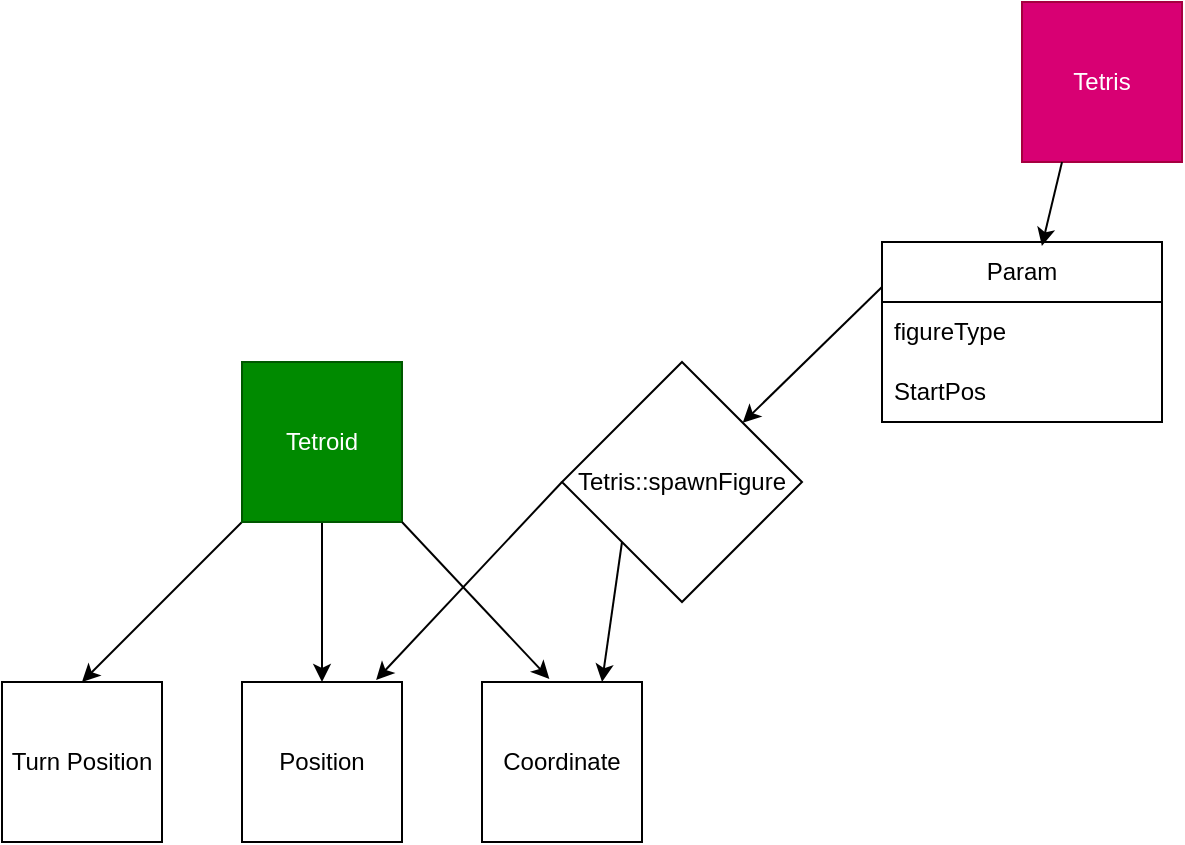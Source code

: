 <mxfile version="24.1.0" type="device">
  <diagram name="Page-1" id="CQtnxL1UibsYtp5OBuPU">
    <mxGraphModel dx="880" dy="1631" grid="1" gridSize="10" guides="1" tooltips="1" connect="1" arrows="1" fold="1" page="1" pageScale="1" pageWidth="850" pageHeight="1100" math="0" shadow="0">
      <root>
        <mxCell id="0" />
        <mxCell id="1" parent="0" />
        <mxCell id="j1vcg5ov7y3Lfmpqx7r8-6" style="rounded=0;orthogonalLoop=1;jettySize=auto;html=1;entryX=0.5;entryY=0;entryDx=0;entryDy=0;" edge="1" parent="1" source="j1vcg5ov7y3Lfmpqx7r8-1" target="j1vcg5ov7y3Lfmpqx7r8-2">
          <mxGeometry relative="1" as="geometry" />
        </mxCell>
        <mxCell id="j1vcg5ov7y3Lfmpqx7r8-7" style="rounded=0;orthogonalLoop=1;jettySize=auto;html=1;exitX=0;exitY=1;exitDx=0;exitDy=0;entryX=0.5;entryY=0;entryDx=0;entryDy=0;" edge="1" parent="1" source="j1vcg5ov7y3Lfmpqx7r8-1" target="j1vcg5ov7y3Lfmpqx7r8-5">
          <mxGeometry relative="1" as="geometry" />
        </mxCell>
        <mxCell id="j1vcg5ov7y3Lfmpqx7r8-1" value="Tetroid" style="whiteSpace=wrap;html=1;aspect=fixed;fillColor=#008a00;fontColor=#ffffff;strokeColor=#005700;" vertex="1" parent="1">
          <mxGeometry x="320" y="130" width="80" height="80" as="geometry" />
        </mxCell>
        <mxCell id="j1vcg5ov7y3Lfmpqx7r8-2" value="Position" style="whiteSpace=wrap;html=1;aspect=fixed;" vertex="1" parent="1">
          <mxGeometry x="320" y="290" width="80" height="80" as="geometry" />
        </mxCell>
        <mxCell id="j1vcg5ov7y3Lfmpqx7r8-3" value="Coordinate" style="whiteSpace=wrap;html=1;aspect=fixed;" vertex="1" parent="1">
          <mxGeometry x="440" y="290" width="80" height="80" as="geometry" />
        </mxCell>
        <mxCell id="j1vcg5ov7y3Lfmpqx7r8-5" value="Turn Position" style="whiteSpace=wrap;html=1;aspect=fixed;" vertex="1" parent="1">
          <mxGeometry x="200" y="290" width="80" height="80" as="geometry" />
        </mxCell>
        <mxCell id="j1vcg5ov7y3Lfmpqx7r8-8" style="rounded=0;orthogonalLoop=1;jettySize=auto;html=1;exitX=1;exitY=1;exitDx=0;exitDy=0;entryX=0.421;entryY=-0.019;entryDx=0;entryDy=0;entryPerimeter=0;" edge="1" parent="1" source="j1vcg5ov7y3Lfmpqx7r8-1" target="j1vcg5ov7y3Lfmpqx7r8-3">
          <mxGeometry relative="1" as="geometry" />
        </mxCell>
        <mxCell id="j1vcg5ov7y3Lfmpqx7r8-9" value="Tetris" style="whiteSpace=wrap;html=1;aspect=fixed;fillColor=#d80073;fontColor=#ffffff;strokeColor=#A50040;" vertex="1" parent="1">
          <mxGeometry x="710" y="-50" width="80" height="80" as="geometry" />
        </mxCell>
        <mxCell id="j1vcg5ov7y3Lfmpqx7r8-17" style="rounded=0;orthogonalLoop=1;jettySize=auto;html=1;exitX=0;exitY=1;exitDx=0;exitDy=0;entryX=0.75;entryY=0;entryDx=0;entryDy=0;" edge="1" parent="1" source="j1vcg5ov7y3Lfmpqx7r8-10" target="j1vcg5ov7y3Lfmpqx7r8-3">
          <mxGeometry relative="1" as="geometry" />
        </mxCell>
        <mxCell id="j1vcg5ov7y3Lfmpqx7r8-10" value="Tetris::spawnFigure" style="rhombus;whiteSpace=wrap;html=1;" vertex="1" parent="1">
          <mxGeometry x="480" y="130" width="120" height="120" as="geometry" />
        </mxCell>
        <mxCell id="j1vcg5ov7y3Lfmpqx7r8-16" style="rounded=0;orthogonalLoop=1;jettySize=auto;html=1;exitX=0;exitY=0.25;exitDx=0;exitDy=0;" edge="1" parent="1" source="j1vcg5ov7y3Lfmpqx7r8-11" target="j1vcg5ov7y3Lfmpqx7r8-10">
          <mxGeometry relative="1" as="geometry" />
        </mxCell>
        <mxCell id="j1vcg5ov7y3Lfmpqx7r8-11" value="Param" style="swimlane;fontStyle=0;childLayout=stackLayout;horizontal=1;startSize=30;horizontalStack=0;resizeParent=1;resizeParentMax=0;resizeLast=0;collapsible=1;marginBottom=0;whiteSpace=wrap;html=1;" vertex="1" parent="1">
          <mxGeometry x="640" y="70" width="140" height="90" as="geometry" />
        </mxCell>
        <mxCell id="j1vcg5ov7y3Lfmpqx7r8-12" value="figureType" style="text;strokeColor=none;fillColor=none;align=left;verticalAlign=middle;spacingLeft=4;spacingRight=4;overflow=hidden;points=[[0,0.5],[1,0.5]];portConstraint=eastwest;rotatable=0;whiteSpace=wrap;html=1;" vertex="1" parent="j1vcg5ov7y3Lfmpqx7r8-11">
          <mxGeometry y="30" width="140" height="30" as="geometry" />
        </mxCell>
        <mxCell id="j1vcg5ov7y3Lfmpqx7r8-13" value="StartPos" style="text;strokeColor=none;fillColor=none;align=left;verticalAlign=middle;spacingLeft=4;spacingRight=4;overflow=hidden;points=[[0,0.5],[1,0.5]];portConstraint=eastwest;rotatable=0;whiteSpace=wrap;html=1;" vertex="1" parent="j1vcg5ov7y3Lfmpqx7r8-11">
          <mxGeometry y="60" width="140" height="30" as="geometry" />
        </mxCell>
        <mxCell id="j1vcg5ov7y3Lfmpqx7r8-15" style="rounded=0;orthogonalLoop=1;jettySize=auto;html=1;exitX=0.25;exitY=1;exitDx=0;exitDy=0;entryX=0.571;entryY=0.022;entryDx=0;entryDy=0;entryPerimeter=0;" edge="1" parent="1" source="j1vcg5ov7y3Lfmpqx7r8-9" target="j1vcg5ov7y3Lfmpqx7r8-11">
          <mxGeometry relative="1" as="geometry" />
        </mxCell>
        <mxCell id="j1vcg5ov7y3Lfmpqx7r8-18" style="rounded=0;orthogonalLoop=1;jettySize=auto;html=1;exitX=0;exitY=0.5;exitDx=0;exitDy=0;entryX=0.838;entryY=-0.012;entryDx=0;entryDy=0;entryPerimeter=0;" edge="1" parent="1" source="j1vcg5ov7y3Lfmpqx7r8-10" target="j1vcg5ov7y3Lfmpqx7r8-2">
          <mxGeometry relative="1" as="geometry" />
        </mxCell>
      </root>
    </mxGraphModel>
  </diagram>
</mxfile>
